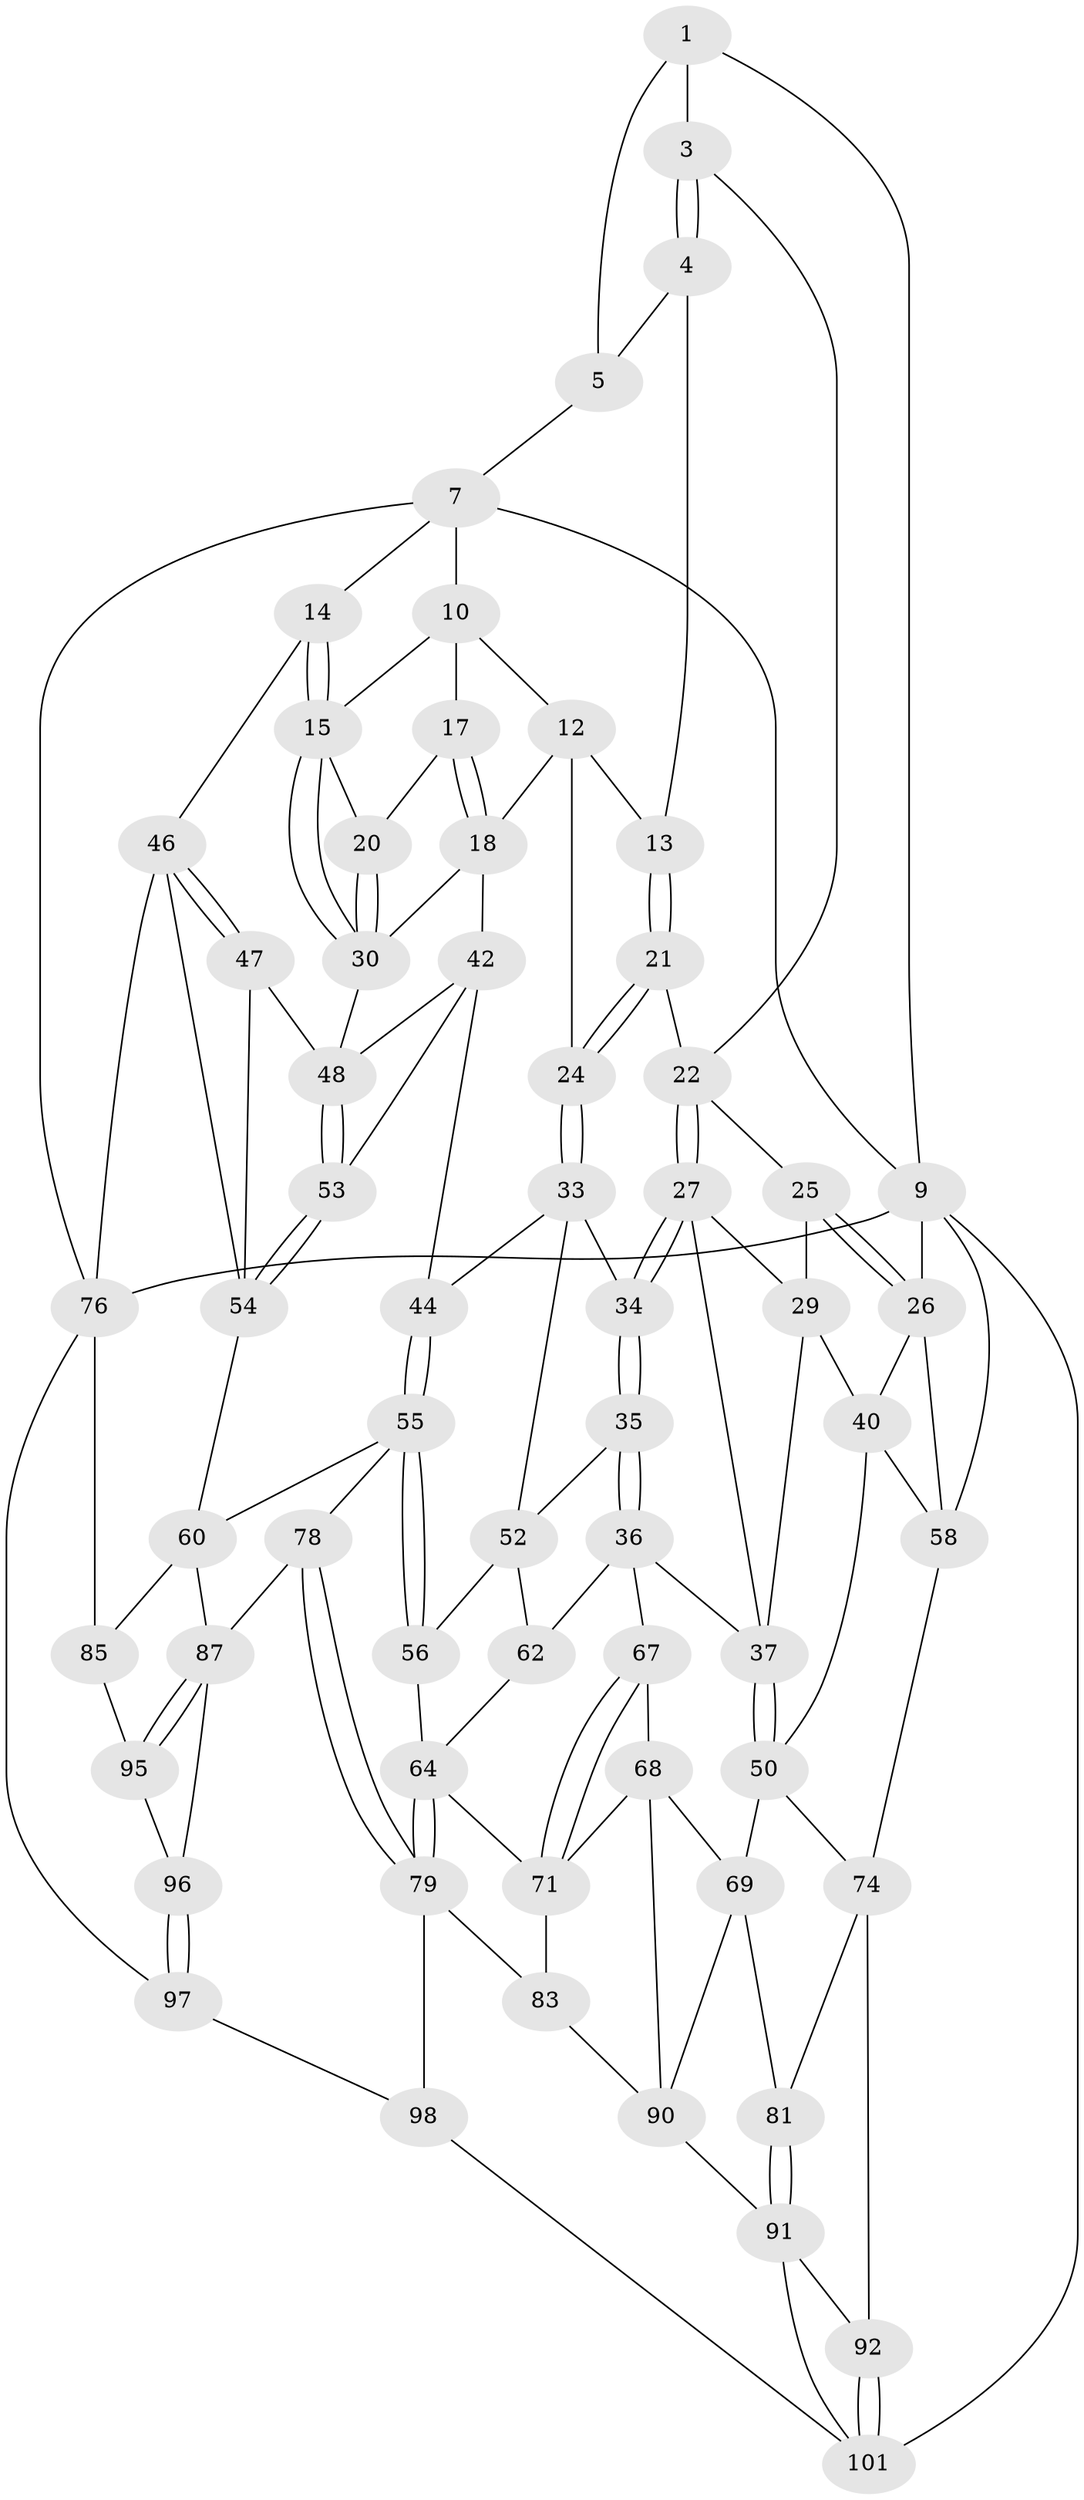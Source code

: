 // original degree distribution, {3: 0.0196078431372549, 5: 0.5490196078431373, 4: 0.22549019607843138, 6: 0.20588235294117646}
// Generated by graph-tools (version 1.1) at 2025/11/02/21/25 10:11:13]
// undirected, 63 vertices, 140 edges
graph export_dot {
graph [start="1"]
  node [color=gray90,style=filled];
  1 [pos="+0.37685974630202723+0",super="+2"];
  3 [pos="+0.23480036418585115+0.18333591699165602"];
  4 [pos="+0.32136353173317694+0.03083463055705826",super="+6"];
  5 [pos="+0.5229303230927165+0"];
  7 [pos="+0.7109580451669298+0",super="+8"];
  9 [pos="+0+0",super="+73"];
  10 [pos="+0.7101928635895842+0",super="+11"];
  12 [pos="+0.5437569294230871+0.16853370338779797",super="+19"];
  13 [pos="+0.4171728092542766+0.19875973491740423"];
  14 [pos="+1+0.26414204108226924"];
  15 [pos="+1+0.27253287877326016",super="+16"];
  17 [pos="+0.7177574290521104+0.27869468085816496"];
  18 [pos="+0.7005941926518494+0.31674897555869025",super="+32"];
  20 [pos="+0.719855835055444+0.27840521439133215"];
  21 [pos="+0.3806989506918414+0.24861662364159112"];
  22 [pos="+0.2806297414265883+0.2576804570910943",super="+23"];
  24 [pos="+0.4753959331889258+0.32931096873904486"];
  25 [pos="+0.005542361097555341+0.25776043114452374"];
  26 [pos="+0+0.14301852424263084",super="+41"];
  27 [pos="+0.27338916730432894+0.28250271250108316",super="+28"];
  29 [pos="+0.08491255434538533+0.3680556849561892",super="+39"];
  30 [pos="+0.9618419682976126+0.3155835194562305",super="+31"];
  33 [pos="+0.4754377142831207+0.44316441346848157",super="+45"];
  34 [pos="+0.33022379597401386+0.4266544370761321"];
  35 [pos="+0.2786161910190583+0.5585551499439119"];
  36 [pos="+0.244624892027088+0.5781869933125717",super="+63"];
  37 [pos="+0.241517709036444+0.5781296686175703",super="+38"];
  40 [pos="+0.07844019342310858+0.4433031243294475",super="+51"];
  42 [pos="+0.6955782877402037+0.47305425696462616",super="+43"];
  44 [pos="+0.5955909175030569+0.5684433528893093"];
  46 [pos="+1+0.5329158543489814",super="+66"];
  47 [pos="+0.9936849117539802+0.5190109593649772"];
  48 [pos="+0.9137454065736488+0.4961560436378076",super="+49"];
  50 [pos="+0.19370016467344436+0.5965853660774182",super="+70"];
  52 [pos="+0.39585832079668576+0.5535197551482038",super="+57"];
  53 [pos="+0.8144020499819421+0.5965978635467476"];
  54 [pos="+0.8385880828141836+0.6338663652626187",super="+59"];
  55 [pos="+0.5909690201488836+0.6240711392808985",super="+61"];
  56 [pos="+0.4395013927671944+0.6925521637822557"];
  58 [pos="+0+0.5859106361907445",super="+72"];
  60 [pos="+0.7974993066582851+0.7282755566637583",super="+86"];
  62 [pos="+0.3258317842021067+0.6583207219183694"];
  64 [pos="+0.4205223026289824+0.7289549605388553",super="+65"];
  67 [pos="+0.2886094828125194+0.6897617051698833"];
  68 [pos="+0.2560469042929401+0.7824497194526507",super="+89"];
  69 [pos="+0.20059946674964338+0.7354796672285787",super="+80"];
  71 [pos="+0.3343561966496582+0.7827576716960316",super="+84"];
  74 [pos="+0.09356946921553996+0.7034012548584513",super="+75"];
  76 [pos="+1+1",super="+77"];
  78 [pos="+0.5974100448556741+0.8126036263750019"];
  79 [pos="+0.4908690152592472+0.8726357816809815",super="+82"];
  81 [pos="+0.1454563073381241+0.8294233965207327"];
  83 [pos="+0.39208230089080803+0.935214217963176"];
  85 [pos="+0.8382691726603317+0.8328321472005871"];
  87 [pos="+0.6198979486712471+0.8238939930909067",super="+88"];
  90 [pos="+0.21739093299944398+0.8395124176124189",super="+93"];
  91 [pos="+0.10435313644151493+0.8778316098561076",super="+94"];
  92 [pos="+0.0780964039865748+0.878296723364833"];
  95 [pos="+0.7728392736129421+0.8811106505529205"];
  96 [pos="+0.6185918013321121+0.8500827731534059",super="+99"];
  97 [pos="+0.637152433008005+1",super="+100"];
  98 [pos="+0.4336823077763922+1"];
  101 [pos="+0+1",super="+102"];
  1 -- 5;
  1 -- 3;
  1 -- 9;
  3 -- 4;
  3 -- 4;
  3 -- 22;
  4 -- 13;
  4 -- 5;
  5 -- 7;
  7 -- 10;
  7 -- 9;
  7 -- 76;
  7 -- 14;
  9 -- 26;
  9 -- 58;
  9 -- 76;
  9 -- 101;
  10 -- 15;
  10 -- 17;
  10 -- 12;
  12 -- 13;
  12 -- 24;
  12 -- 18;
  13 -- 21;
  13 -- 21;
  14 -- 15;
  14 -- 15;
  14 -- 46;
  15 -- 30;
  15 -- 30;
  15 -- 20;
  17 -- 18;
  17 -- 18;
  17 -- 20;
  18 -- 42;
  18 -- 30;
  20 -- 30;
  20 -- 30;
  21 -- 22;
  21 -- 24;
  21 -- 24;
  22 -- 27;
  22 -- 27;
  22 -- 25;
  24 -- 33;
  24 -- 33;
  25 -- 26;
  25 -- 26;
  25 -- 29;
  26 -- 40;
  26 -- 58;
  27 -- 34;
  27 -- 34;
  27 -- 29;
  27 -- 37;
  29 -- 40;
  29 -- 37;
  30 -- 48;
  33 -- 34;
  33 -- 44;
  33 -- 52;
  34 -- 35;
  34 -- 35;
  35 -- 36;
  35 -- 36;
  35 -- 52;
  36 -- 37;
  36 -- 67;
  36 -- 62;
  37 -- 50;
  37 -- 50;
  40 -- 50;
  40 -- 58;
  42 -- 48;
  42 -- 44;
  42 -- 53;
  44 -- 55;
  44 -- 55;
  46 -- 47;
  46 -- 47;
  46 -- 54;
  46 -- 76;
  47 -- 48;
  47 -- 54;
  48 -- 53;
  48 -- 53;
  50 -- 74;
  50 -- 69;
  52 -- 56;
  52 -- 62;
  53 -- 54;
  53 -- 54;
  54 -- 60;
  55 -- 56;
  55 -- 56;
  55 -- 60;
  55 -- 78;
  56 -- 64;
  58 -- 74;
  60 -- 85;
  60 -- 87;
  62 -- 64;
  64 -- 79;
  64 -- 79;
  64 -- 71;
  67 -- 68;
  67 -- 71;
  67 -- 71;
  68 -- 69;
  68 -- 90;
  68 -- 71;
  69 -- 81;
  69 -- 90;
  71 -- 83;
  74 -- 81;
  74 -- 92;
  76 -- 97;
  76 -- 85;
  78 -- 79;
  78 -- 79;
  78 -- 87;
  79 -- 98;
  79 -- 83;
  81 -- 91;
  81 -- 91;
  83 -- 90;
  85 -- 95;
  87 -- 95;
  87 -- 95;
  87 -- 96;
  90 -- 91;
  91 -- 92;
  91 -- 101;
  92 -- 101;
  92 -- 101;
  95 -- 96;
  96 -- 97 [weight=2];
  96 -- 97;
  97 -- 98;
  98 -- 101;
}
